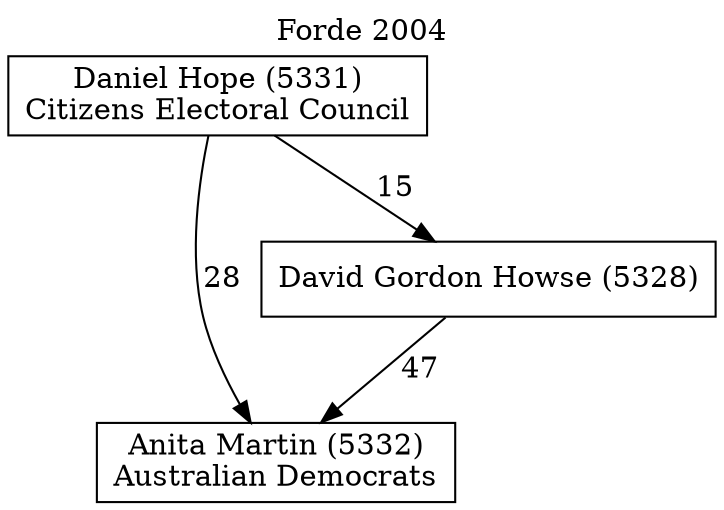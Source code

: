 // House preference flow
digraph "Anita Martin (5332)_Forde_2004" {
	graph [label="Forde 2004" labelloc=t mclimit=10]
	node [shape=box]
	"Anita Martin (5332)" [label="Anita Martin (5332)
Australian Democrats"]
	"David Gordon Howse (5328)" [label="David Gordon Howse (5328)
"]
	"Daniel Hope (5331)" [label="Daniel Hope (5331)
Citizens Electoral Council"]
	"David Gordon Howse (5328)" -> "Anita Martin (5332)" [label=47]
	"Daniel Hope (5331)" -> "David Gordon Howse (5328)" [label=15]
	"Daniel Hope (5331)" -> "Anita Martin (5332)" [label=28]
}
